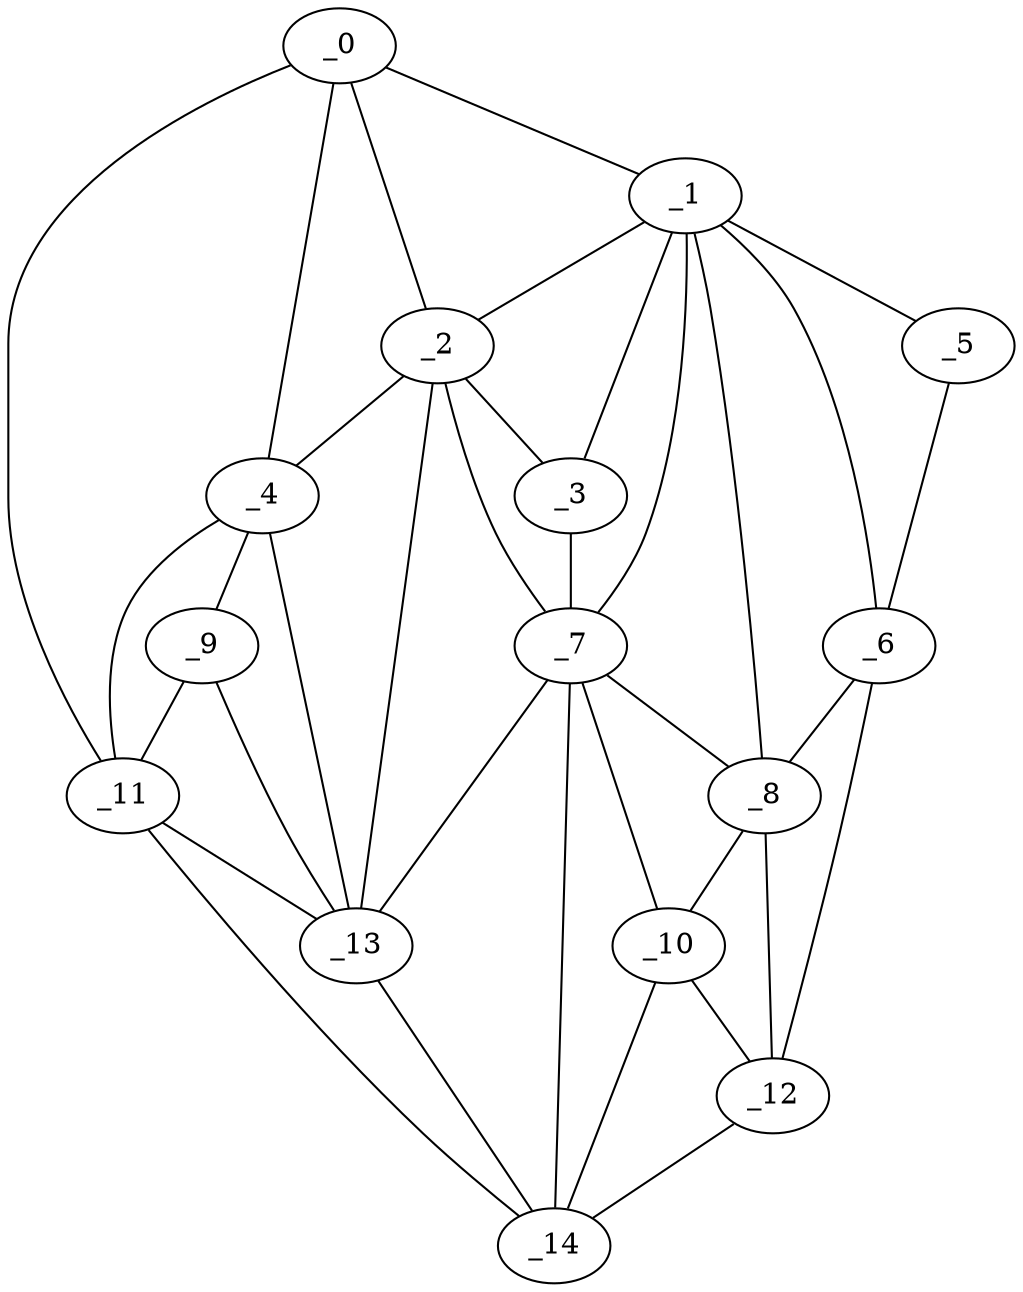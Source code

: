 graph "obj17__205.gxl" {
	_0	 [x=37,
		y=3];
	_1	 [x=43,
		y=100];
	_0 -- _1	 [valence=1];
	_2	 [x=45,
		y=71];
	_0 -- _2	 [valence=2];
	_4	 [x=49,
		y=6];
	_0 -- _4	 [valence=2];
	_11	 [x=93,
		y=10];
	_0 -- _11	 [valence=1];
	_1 -- _2	 [valence=2];
	_3	 [x=46,
		y=84];
	_1 -- _3	 [valence=2];
	_5	 [x=49,
		y=123];
	_1 -- _5	 [valence=1];
	_6	 [x=58,
		y=125];
	_1 -- _6	 [valence=1];
	_7	 [x=76,
		y=87];
	_1 -- _7	 [valence=2];
	_8	 [x=79,
		y=102];
	_1 -- _8	 [valence=2];
	_2 -- _3	 [valence=2];
	_2 -- _4	 [valence=2];
	_2 -- _7	 [valence=2];
	_13	 [x=94,
		y=35];
	_2 -- _13	 [valence=2];
	_3 -- _7	 [valence=1];
	_9	 [x=80,
		y=10];
	_4 -- _9	 [valence=1];
	_4 -- _11	 [valence=2];
	_4 -- _13	 [valence=2];
	_5 -- _6	 [valence=1];
	_6 -- _8	 [valence=2];
	_12	 [x=93,
		y=116];
	_6 -- _12	 [valence=1];
	_7 -- _8	 [valence=2];
	_10	 [x=87,
		y=105];
	_7 -- _10	 [valence=2];
	_7 -- _13	 [valence=2];
	_14	 [x=99,
		y=41];
	_7 -- _14	 [valence=2];
	_8 -- _10	 [valence=2];
	_8 -- _12	 [valence=1];
	_9 -- _11	 [valence=2];
	_9 -- _13	 [valence=2];
	_10 -- _12	 [valence=2];
	_10 -- _14	 [valence=2];
	_11 -- _13	 [valence=2];
	_11 -- _14	 [valence=1];
	_12 -- _14	 [valence=1];
	_13 -- _14	 [valence=2];
}
